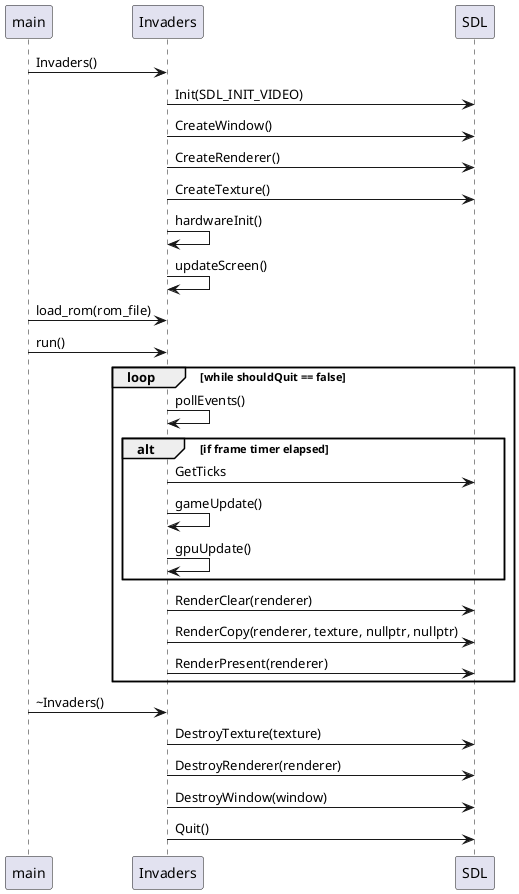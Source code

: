 @startuml

main -> Invaders:Invaders()
Invaders -> SDL:Init(SDL_INIT_VIDEO)
Invaders -> SDL:CreateWindow()
Invaders -> SDL:CreateRenderer()
Invaders -> SDL:CreateTexture()
Invaders -> Invaders:hardwareInit()
Invaders -> Invaders:updateScreen()

main -> Invaders:load_rom(rom_file)
main -> Invaders:run()
loop while shouldQuit == false
    Invaders -> Invaders:pollEvents()
    alt if frame timer elapsed
        Invaders -> SDL:GetTicks
        Invaders -> Invaders:gameUpdate()
        Invaders -> Invaders:gpuUpdate()
    end
    Invaders -> SDL:RenderClear(renderer)
    Invaders -> SDL:RenderCopy(renderer, texture, nullptr, nullptr)
    Invaders -> SDL:RenderPresent(renderer)
end

main -> Invaders:~Invaders()
Invaders -> SDL:DestroyTexture(texture)
Invaders -> SDL:DestroyRenderer(renderer)
Invaders -> SDL:DestroyWindow(window)
Invaders -> SDL:Quit()
@enduml
